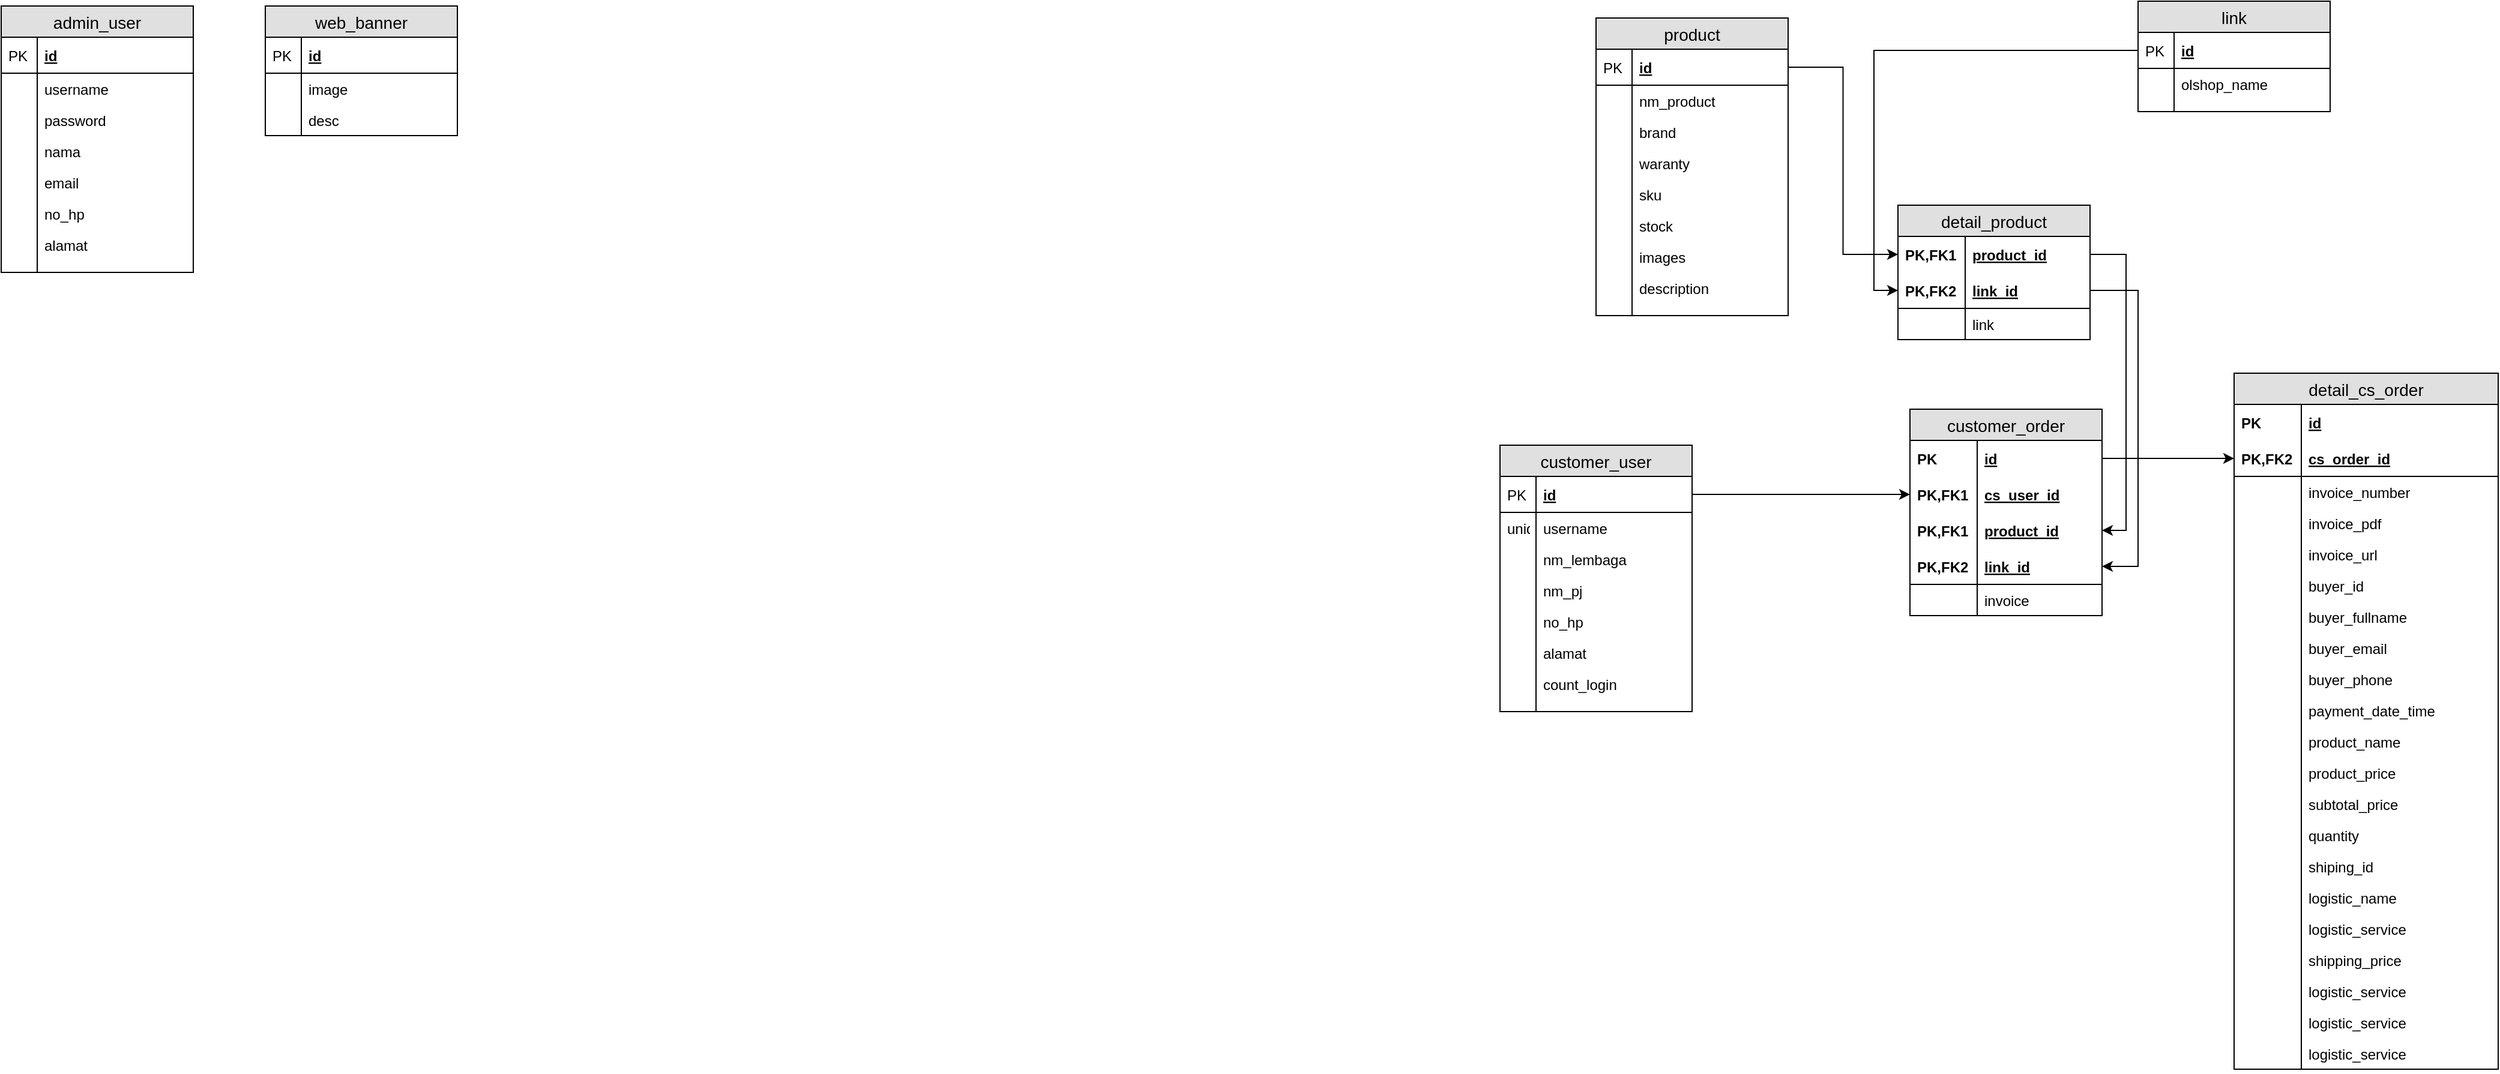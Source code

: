<mxfile version="12.3.6" type="device" pages="1"><diagram id="BnBu3nzTmtbillHSKIIM" name="Page-1"><mxGraphModel dx="2371" dy="612" grid="1" gridSize="10" guides="1" tooltips="1" connect="1" arrows="1" fold="1" page="1" pageScale="1" pageWidth="1169" pageHeight="827" math="0" shadow="0"><root><mxCell id="0"/><mxCell id="1" parent="0"/><mxCell id="rHw0YXMAjfLEx67DA8d0-1" value="customer_user" style="swimlane;fontStyle=0;childLayout=stackLayout;horizontal=1;startSize=26;fillColor=#e0e0e0;horizontalStack=0;resizeParent=1;resizeParentMax=0;resizeLast=0;collapsible=1;marginBottom=0;swimlaneFillColor=#ffffff;align=center;fontSize=14;" parent="1" vertex="1"><mxGeometry x="128.5" y="400" width="160" height="222" as="geometry"/></mxCell><mxCell id="rHw0YXMAjfLEx67DA8d0-2" value="id" style="shape=partialRectangle;top=0;left=0;right=0;bottom=1;align=left;verticalAlign=middle;fillColor=none;spacingLeft=34;spacingRight=4;overflow=hidden;rotatable=0;points=[[0,0.5],[1,0.5]];portConstraint=eastwest;dropTarget=0;fontStyle=5;fontSize=12;" parent="rHw0YXMAjfLEx67DA8d0-1" vertex="1"><mxGeometry y="26" width="160" height="30" as="geometry"/></mxCell><mxCell id="rHw0YXMAjfLEx67DA8d0-3" value="PK" style="shape=partialRectangle;top=0;left=0;bottom=0;fillColor=none;align=left;verticalAlign=middle;spacingLeft=4;spacingRight=4;overflow=hidden;rotatable=0;points=[];portConstraint=eastwest;part=1;fontSize=12;" parent="rHw0YXMAjfLEx67DA8d0-2" vertex="1" connectable="0"><mxGeometry width="30" height="30" as="geometry"/></mxCell><mxCell id="yBIRojquBB3btznewBYH-18" value="username" style="shape=partialRectangle;top=0;left=0;right=0;bottom=0;align=left;verticalAlign=top;fillColor=none;spacingLeft=34;spacingRight=4;overflow=hidden;rotatable=0;points=[[0,0.5],[1,0.5]];portConstraint=eastwest;dropTarget=0;fontSize=12;" parent="rHw0YXMAjfLEx67DA8d0-1" vertex="1"><mxGeometry y="56" width="160" height="26" as="geometry"/></mxCell><mxCell id="yBIRojquBB3btznewBYH-19" value="uniqe" style="shape=partialRectangle;top=0;left=0;bottom=0;fillColor=none;align=left;verticalAlign=top;spacingLeft=4;spacingRight=4;overflow=hidden;rotatable=0;points=[];portConstraint=eastwest;part=1;fontSize=12;" parent="yBIRojquBB3btznewBYH-18" vertex="1" connectable="0"><mxGeometry width="30" height="26" as="geometry"/></mxCell><mxCell id="rHw0YXMAjfLEx67DA8d0-6" value="nm_lembaga" style="shape=partialRectangle;top=0;left=0;right=0;bottom=0;align=left;verticalAlign=top;fillColor=none;spacingLeft=34;spacingRight=4;overflow=hidden;rotatable=0;points=[[0,0.5],[1,0.5]];portConstraint=eastwest;dropTarget=0;fontSize=12;" parent="rHw0YXMAjfLEx67DA8d0-1" vertex="1"><mxGeometry y="82" width="160" height="26" as="geometry"/></mxCell><mxCell id="rHw0YXMAjfLEx67DA8d0-7" value="" style="shape=partialRectangle;top=0;left=0;bottom=0;fillColor=none;align=left;verticalAlign=top;spacingLeft=4;spacingRight=4;overflow=hidden;rotatable=0;points=[];portConstraint=eastwest;part=1;fontSize=12;" parent="rHw0YXMAjfLEx67DA8d0-6" vertex="1" connectable="0"><mxGeometry width="30" height="26" as="geometry"/></mxCell><mxCell id="s02Tgz-CtD8qwX0uqlN6-1" value="nm_pj" style="shape=partialRectangle;top=0;left=0;right=0;bottom=0;align=left;verticalAlign=top;fillColor=none;spacingLeft=34;spacingRight=4;overflow=hidden;rotatable=0;points=[[0,0.5],[1,0.5]];portConstraint=eastwest;dropTarget=0;fontSize=12;" parent="rHw0YXMAjfLEx67DA8d0-1" vertex="1"><mxGeometry y="108" width="160" height="26" as="geometry"/></mxCell><mxCell id="s02Tgz-CtD8qwX0uqlN6-2" value="" style="shape=partialRectangle;top=0;left=0;bottom=0;fillColor=none;align=left;verticalAlign=top;spacingLeft=4;spacingRight=4;overflow=hidden;rotatable=0;points=[];portConstraint=eastwest;part=1;fontSize=12;" parent="s02Tgz-CtD8qwX0uqlN6-1" vertex="1" connectable="0"><mxGeometry width="30" height="26" as="geometry"/></mxCell><mxCell id="rHw0YXMAjfLEx67DA8d0-14" value="no_hp" style="shape=partialRectangle;top=0;left=0;right=0;bottom=0;align=left;verticalAlign=top;fillColor=none;spacingLeft=34;spacingRight=4;overflow=hidden;rotatable=0;points=[[0,0.5],[1,0.5]];portConstraint=eastwest;dropTarget=0;fontSize=12;" parent="rHw0YXMAjfLEx67DA8d0-1" vertex="1"><mxGeometry y="134" width="160" height="26" as="geometry"/></mxCell><mxCell id="rHw0YXMAjfLEx67DA8d0-15" value="" style="shape=partialRectangle;top=0;left=0;bottom=0;fillColor=none;align=left;verticalAlign=top;spacingLeft=4;spacingRight=4;overflow=hidden;rotatable=0;points=[];portConstraint=eastwest;part=1;fontSize=12;" parent="rHw0YXMAjfLEx67DA8d0-14" vertex="1" connectable="0"><mxGeometry width="30" height="26" as="geometry"/></mxCell><mxCell id="rHw0YXMAjfLEx67DA8d0-8" value="alamat" style="shape=partialRectangle;top=0;left=0;right=0;bottom=0;align=left;verticalAlign=top;fillColor=none;spacingLeft=34;spacingRight=4;overflow=hidden;rotatable=0;points=[[0,0.5],[1,0.5]];portConstraint=eastwest;dropTarget=0;fontSize=12;" parent="rHw0YXMAjfLEx67DA8d0-1" vertex="1"><mxGeometry y="160" width="160" height="26" as="geometry"/></mxCell><mxCell id="rHw0YXMAjfLEx67DA8d0-9" value="" style="shape=partialRectangle;top=0;left=0;bottom=0;fillColor=none;align=left;verticalAlign=top;spacingLeft=4;spacingRight=4;overflow=hidden;rotatable=0;points=[];portConstraint=eastwest;part=1;fontSize=12;" parent="rHw0YXMAjfLEx67DA8d0-8" vertex="1" connectable="0"><mxGeometry width="30" height="26" as="geometry"/></mxCell><mxCell id="rHw0YXMAjfLEx67DA8d0-4" value="count_login" style="shape=partialRectangle;top=0;left=0;right=0;bottom=0;align=left;verticalAlign=top;fillColor=none;spacingLeft=34;spacingRight=4;overflow=hidden;rotatable=0;points=[[0,0.5],[1,0.5]];portConstraint=eastwest;dropTarget=0;fontSize=12;" parent="rHw0YXMAjfLEx67DA8d0-1" vertex="1"><mxGeometry y="186" width="160" height="26" as="geometry"/></mxCell><mxCell id="rHw0YXMAjfLEx67DA8d0-5" value="" style="shape=partialRectangle;top=0;left=0;bottom=0;fillColor=none;align=left;verticalAlign=top;spacingLeft=4;spacingRight=4;overflow=hidden;rotatable=0;points=[];portConstraint=eastwest;part=1;fontSize=12;" parent="rHw0YXMAjfLEx67DA8d0-4" vertex="1" connectable="0"><mxGeometry width="30" height="26" as="geometry"/></mxCell><mxCell id="rHw0YXMAjfLEx67DA8d0-10" value="" style="shape=partialRectangle;top=0;left=0;right=0;bottom=0;align=left;verticalAlign=top;fillColor=none;spacingLeft=34;spacingRight=4;overflow=hidden;rotatable=0;points=[[0,0.5],[1,0.5]];portConstraint=eastwest;dropTarget=0;fontSize=12;" parent="rHw0YXMAjfLEx67DA8d0-1" vertex="1"><mxGeometry y="212" width="160" height="10" as="geometry"/></mxCell><mxCell id="rHw0YXMAjfLEx67DA8d0-11" value="" style="shape=partialRectangle;top=0;left=0;bottom=0;fillColor=none;align=left;verticalAlign=top;spacingLeft=4;spacingRight=4;overflow=hidden;rotatable=0;points=[];portConstraint=eastwest;part=1;fontSize=12;" parent="rHw0YXMAjfLEx67DA8d0-10" vertex="1" connectable="0"><mxGeometry width="30" height="10" as="geometry"/></mxCell><mxCell id="rHw0YXMAjfLEx67DA8d0-16" value="product" style="swimlane;fontStyle=0;childLayout=stackLayout;horizontal=1;startSize=26;fillColor=#e0e0e0;horizontalStack=0;resizeParent=1;resizeParentMax=0;resizeLast=0;collapsible=1;marginBottom=0;swimlaneFillColor=#ffffff;align=center;fontSize=14;" parent="1" vertex="1"><mxGeometry x="208.5" y="44" width="160" height="248" as="geometry"/></mxCell><mxCell id="rHw0YXMAjfLEx67DA8d0-17" value="id" style="shape=partialRectangle;top=0;left=0;right=0;bottom=1;align=left;verticalAlign=middle;fillColor=none;spacingLeft=34;spacingRight=4;overflow=hidden;rotatable=0;points=[[0,0.5],[1,0.5]];portConstraint=eastwest;dropTarget=0;fontStyle=5;fontSize=12;" parent="rHw0YXMAjfLEx67DA8d0-16" vertex="1"><mxGeometry y="26" width="160" height="30" as="geometry"/></mxCell><mxCell id="rHw0YXMAjfLEx67DA8d0-18" value="PK" style="shape=partialRectangle;top=0;left=0;bottom=0;fillColor=none;align=left;verticalAlign=middle;spacingLeft=4;spacingRight=4;overflow=hidden;rotatable=0;points=[];portConstraint=eastwest;part=1;fontSize=12;" parent="rHw0YXMAjfLEx67DA8d0-17" vertex="1" connectable="0"><mxGeometry width="30" height="30" as="geometry"/></mxCell><mxCell id="rHw0YXMAjfLEx67DA8d0-19" value="nm_product" style="shape=partialRectangle;top=0;left=0;right=0;bottom=0;align=left;verticalAlign=top;fillColor=none;spacingLeft=34;spacingRight=4;overflow=hidden;rotatable=0;points=[[0,0.5],[1,0.5]];portConstraint=eastwest;dropTarget=0;fontSize=12;" parent="rHw0YXMAjfLEx67DA8d0-16" vertex="1"><mxGeometry y="56" width="160" height="26" as="geometry"/></mxCell><mxCell id="rHw0YXMAjfLEx67DA8d0-20" value="" style="shape=partialRectangle;top=0;left=0;bottom=0;fillColor=none;align=left;verticalAlign=top;spacingLeft=4;spacingRight=4;overflow=hidden;rotatable=0;points=[];portConstraint=eastwest;part=1;fontSize=12;" parent="rHw0YXMAjfLEx67DA8d0-19" vertex="1" connectable="0"><mxGeometry width="30" height="26" as="geometry"/></mxCell><mxCell id="DEKQH_nKOVo19G4kh_We-1" value="brand" style="shape=partialRectangle;top=0;left=0;right=0;bottom=0;align=left;verticalAlign=top;fillColor=none;spacingLeft=34;spacingRight=4;overflow=hidden;rotatable=0;points=[[0,0.5],[1,0.5]];portConstraint=eastwest;dropTarget=0;fontSize=12;" vertex="1" parent="rHw0YXMAjfLEx67DA8d0-16"><mxGeometry y="82" width="160" height="26" as="geometry"/></mxCell><mxCell id="DEKQH_nKOVo19G4kh_We-2" value="" style="shape=partialRectangle;top=0;left=0;bottom=0;fillColor=none;align=left;verticalAlign=top;spacingLeft=4;spacingRight=4;overflow=hidden;rotatable=0;points=[];portConstraint=eastwest;part=1;fontSize=12;" vertex="1" connectable="0" parent="DEKQH_nKOVo19G4kh_We-1"><mxGeometry width="30" height="26" as="geometry"/></mxCell><mxCell id="DEKQH_nKOVo19G4kh_We-3" value="waranty" style="shape=partialRectangle;top=0;left=0;right=0;bottom=0;align=left;verticalAlign=top;fillColor=none;spacingLeft=34;spacingRight=4;overflow=hidden;rotatable=0;points=[[0,0.5],[1,0.5]];portConstraint=eastwest;dropTarget=0;fontSize=12;" vertex="1" parent="rHw0YXMAjfLEx67DA8d0-16"><mxGeometry y="108" width="160" height="26" as="geometry"/></mxCell><mxCell id="DEKQH_nKOVo19G4kh_We-4" value="" style="shape=partialRectangle;top=0;left=0;bottom=0;fillColor=none;align=left;verticalAlign=top;spacingLeft=4;spacingRight=4;overflow=hidden;rotatable=0;points=[];portConstraint=eastwest;part=1;fontSize=12;" vertex="1" connectable="0" parent="DEKQH_nKOVo19G4kh_We-3"><mxGeometry width="30" height="26" as="geometry"/></mxCell><mxCell id="rHw0YXMAjfLEx67DA8d0-21" value="sku" style="shape=partialRectangle;top=0;left=0;right=0;bottom=0;align=left;verticalAlign=top;fillColor=none;spacingLeft=34;spacingRight=4;overflow=hidden;rotatable=0;points=[[0,0.5],[1,0.5]];portConstraint=eastwest;dropTarget=0;fontSize=12;" parent="rHw0YXMAjfLEx67DA8d0-16" vertex="1"><mxGeometry y="134" width="160" height="26" as="geometry"/></mxCell><mxCell id="rHw0YXMAjfLEx67DA8d0-22" value="" style="shape=partialRectangle;top=0;left=0;bottom=0;fillColor=none;align=left;verticalAlign=top;spacingLeft=4;spacingRight=4;overflow=hidden;rotatable=0;points=[];portConstraint=eastwest;part=1;fontSize=12;" parent="rHw0YXMAjfLEx67DA8d0-21" vertex="1" connectable="0"><mxGeometry width="30" height="26" as="geometry"/></mxCell><mxCell id="rHw0YXMAjfLEx67DA8d0-23" value="stock" style="shape=partialRectangle;top=0;left=0;right=0;bottom=0;align=left;verticalAlign=top;fillColor=none;spacingLeft=34;spacingRight=4;overflow=hidden;rotatable=0;points=[[0,0.5],[1,0.5]];portConstraint=eastwest;dropTarget=0;fontSize=12;" parent="rHw0YXMAjfLEx67DA8d0-16" vertex="1"><mxGeometry y="160" width="160" height="26" as="geometry"/></mxCell><mxCell id="rHw0YXMAjfLEx67DA8d0-24" value="" style="shape=partialRectangle;top=0;left=0;bottom=0;fillColor=none;align=left;verticalAlign=top;spacingLeft=4;spacingRight=4;overflow=hidden;rotatable=0;points=[];portConstraint=eastwest;part=1;fontSize=12;" parent="rHw0YXMAjfLEx67DA8d0-23" vertex="1" connectable="0"><mxGeometry width="30" height="26" as="geometry"/></mxCell><mxCell id="rHw0YXMAjfLEx67DA8d0-50" value="images" style="shape=partialRectangle;top=0;left=0;right=0;bottom=0;align=left;verticalAlign=top;fillColor=none;spacingLeft=34;spacingRight=4;overflow=hidden;rotatable=0;points=[[0,0.5],[1,0.5]];portConstraint=eastwest;dropTarget=0;fontSize=12;" parent="rHw0YXMAjfLEx67DA8d0-16" vertex="1"><mxGeometry y="186" width="160" height="26" as="geometry"/></mxCell><mxCell id="rHw0YXMAjfLEx67DA8d0-51" value="" style="shape=partialRectangle;top=0;left=0;bottom=0;fillColor=none;align=left;verticalAlign=top;spacingLeft=4;spacingRight=4;overflow=hidden;rotatable=0;points=[];portConstraint=eastwest;part=1;fontSize=12;" parent="rHw0YXMAjfLEx67DA8d0-50" vertex="1" connectable="0"><mxGeometry width="30" height="26" as="geometry"/></mxCell><mxCell id="yBIRojquBB3btznewBYH-20" value="description" style="shape=partialRectangle;top=0;left=0;right=0;bottom=0;align=left;verticalAlign=top;fillColor=none;spacingLeft=34;spacingRight=4;overflow=hidden;rotatable=0;points=[[0,0.5],[1,0.5]];portConstraint=eastwest;dropTarget=0;fontSize=12;" parent="rHw0YXMAjfLEx67DA8d0-16" vertex="1"><mxGeometry y="212" width="160" height="26" as="geometry"/></mxCell><mxCell id="yBIRojquBB3btznewBYH-21" value="" style="shape=partialRectangle;top=0;left=0;bottom=0;fillColor=none;align=left;verticalAlign=top;spacingLeft=4;spacingRight=4;overflow=hidden;rotatable=0;points=[];portConstraint=eastwest;part=1;fontSize=12;" parent="yBIRojquBB3btznewBYH-20" vertex="1" connectable="0"><mxGeometry width="30" height="26" as="geometry"/></mxCell><mxCell id="rHw0YXMAjfLEx67DA8d0-29" value="" style="shape=partialRectangle;top=0;left=0;right=0;bottom=0;align=left;verticalAlign=top;fillColor=none;spacingLeft=34;spacingRight=4;overflow=hidden;rotatable=0;points=[[0,0.5],[1,0.5]];portConstraint=eastwest;dropTarget=0;fontSize=12;" parent="rHw0YXMAjfLEx67DA8d0-16" vertex="1"><mxGeometry y="238" width="160" height="10" as="geometry"/></mxCell><mxCell id="rHw0YXMAjfLEx67DA8d0-30" value="" style="shape=partialRectangle;top=0;left=0;bottom=0;fillColor=none;align=left;verticalAlign=top;spacingLeft=4;spacingRight=4;overflow=hidden;rotatable=0;points=[];portConstraint=eastwest;part=1;fontSize=12;" parent="rHw0YXMAjfLEx67DA8d0-29" vertex="1" connectable="0"><mxGeometry width="30" height="10" as="geometry"/></mxCell><mxCell id="rHw0YXMAjfLEx67DA8d0-31" value="link" style="swimlane;fontStyle=0;childLayout=stackLayout;horizontal=1;startSize=26;fillColor=#e0e0e0;horizontalStack=0;resizeParent=1;resizeParentMax=0;resizeLast=0;collapsible=1;marginBottom=0;swimlaneFillColor=#ffffff;align=center;fontSize=14;" parent="1" vertex="1"><mxGeometry x="660" y="30" width="160" height="92" as="geometry"/></mxCell><mxCell id="rHw0YXMAjfLEx67DA8d0-32" value="id" style="shape=partialRectangle;top=0;left=0;right=0;bottom=1;align=left;verticalAlign=middle;fillColor=none;spacingLeft=34;spacingRight=4;overflow=hidden;rotatable=0;points=[[0,0.5],[1,0.5]];portConstraint=eastwest;dropTarget=0;fontStyle=5;fontSize=12;" parent="rHw0YXMAjfLEx67DA8d0-31" vertex="1"><mxGeometry y="26" width="160" height="30" as="geometry"/></mxCell><mxCell id="rHw0YXMAjfLEx67DA8d0-33" value="PK" style="shape=partialRectangle;top=0;left=0;bottom=0;fillColor=none;align=left;verticalAlign=middle;spacingLeft=4;spacingRight=4;overflow=hidden;rotatable=0;points=[];portConstraint=eastwest;part=1;fontSize=12;" parent="rHw0YXMAjfLEx67DA8d0-32" vertex="1" connectable="0"><mxGeometry width="30" height="30" as="geometry"/></mxCell><mxCell id="rHw0YXMAjfLEx67DA8d0-34" value="olshop_name" style="shape=partialRectangle;top=0;left=0;right=0;bottom=0;align=left;verticalAlign=top;fillColor=none;spacingLeft=34;spacingRight=4;overflow=hidden;rotatable=0;points=[[0,0.5],[1,0.5]];portConstraint=eastwest;dropTarget=0;fontSize=12;" parent="rHw0YXMAjfLEx67DA8d0-31" vertex="1"><mxGeometry y="56" width="160" height="26" as="geometry"/></mxCell><mxCell id="rHw0YXMAjfLEx67DA8d0-35" value="" style="shape=partialRectangle;top=0;left=0;bottom=0;fillColor=none;align=left;verticalAlign=top;spacingLeft=4;spacingRight=4;overflow=hidden;rotatable=0;points=[];portConstraint=eastwest;part=1;fontSize=12;" parent="rHw0YXMAjfLEx67DA8d0-34" vertex="1" connectable="0"><mxGeometry width="30" height="26" as="geometry"/></mxCell><mxCell id="rHw0YXMAjfLEx67DA8d0-40" value="" style="shape=partialRectangle;top=0;left=0;right=0;bottom=0;align=left;verticalAlign=top;fillColor=none;spacingLeft=34;spacingRight=4;overflow=hidden;rotatable=0;points=[[0,0.5],[1,0.5]];portConstraint=eastwest;dropTarget=0;fontSize=12;" parent="rHw0YXMAjfLEx67DA8d0-31" vertex="1"><mxGeometry y="82" width="160" height="10" as="geometry"/></mxCell><mxCell id="rHw0YXMAjfLEx67DA8d0-41" value="" style="shape=partialRectangle;top=0;left=0;bottom=0;fillColor=none;align=left;verticalAlign=top;spacingLeft=4;spacingRight=4;overflow=hidden;rotatable=0;points=[];portConstraint=eastwest;part=1;fontSize=12;" parent="rHw0YXMAjfLEx67DA8d0-40" vertex="1" connectable="0"><mxGeometry width="30" height="10" as="geometry"/></mxCell><mxCell id="rHw0YXMAjfLEx67DA8d0-42" value="detail_product" style="swimlane;fontStyle=0;childLayout=stackLayout;horizontal=1;startSize=26;fillColor=#e0e0e0;horizontalStack=0;resizeParent=1;resizeParentMax=0;resizeLast=0;collapsible=1;marginBottom=0;swimlaneFillColor=#ffffff;align=center;fontSize=14;" parent="1" vertex="1"><mxGeometry x="460" y="200" width="160" height="112" as="geometry"/></mxCell><mxCell id="rHw0YXMAjfLEx67DA8d0-43" value="product_id" style="shape=partialRectangle;top=0;left=0;right=0;bottom=0;align=left;verticalAlign=middle;fillColor=none;spacingLeft=60;spacingRight=4;overflow=hidden;rotatable=0;points=[[0,0.5],[1,0.5]];portConstraint=eastwest;dropTarget=0;fontStyle=5;fontSize=12;" parent="rHw0YXMAjfLEx67DA8d0-42" vertex="1"><mxGeometry y="26" width="160" height="30" as="geometry"/></mxCell><mxCell id="rHw0YXMAjfLEx67DA8d0-44" value="PK,FK1" style="shape=partialRectangle;fontStyle=1;top=0;left=0;bottom=0;fillColor=none;align=left;verticalAlign=middle;spacingLeft=4;spacingRight=4;overflow=hidden;rotatable=0;points=[];portConstraint=eastwest;part=1;fontSize=12;" parent="rHw0YXMAjfLEx67DA8d0-43" vertex="1" connectable="0"><mxGeometry width="56" height="30" as="geometry"/></mxCell><mxCell id="rHw0YXMAjfLEx67DA8d0-45" value="link_id" style="shape=partialRectangle;top=0;left=0;right=0;bottom=1;align=left;verticalAlign=middle;fillColor=none;spacingLeft=60;spacingRight=4;overflow=hidden;rotatable=0;points=[[0,0.5],[1,0.5]];portConstraint=eastwest;dropTarget=0;fontStyle=5;fontSize=12;" parent="rHw0YXMAjfLEx67DA8d0-42" vertex="1"><mxGeometry y="56" width="160" height="30" as="geometry"/></mxCell><mxCell id="rHw0YXMAjfLEx67DA8d0-46" value="PK,FK2" style="shape=partialRectangle;fontStyle=1;top=0;left=0;bottom=0;fillColor=none;align=left;verticalAlign=middle;spacingLeft=4;spacingRight=4;overflow=hidden;rotatable=0;points=[];portConstraint=eastwest;part=1;fontSize=12;" parent="rHw0YXMAjfLEx67DA8d0-45" vertex="1" connectable="0"><mxGeometry width="56" height="30" as="geometry"/></mxCell><mxCell id="rHw0YXMAjfLEx67DA8d0-47" value="link" style="shape=partialRectangle;top=0;left=0;right=0;bottom=0;align=left;verticalAlign=top;fillColor=none;spacingLeft=60;spacingRight=4;overflow=hidden;rotatable=0;points=[[0,0.5],[1,0.5]];portConstraint=eastwest;dropTarget=0;fontSize=12;" parent="rHw0YXMAjfLEx67DA8d0-42" vertex="1"><mxGeometry y="86" width="160" height="26" as="geometry"/></mxCell><mxCell id="rHw0YXMAjfLEx67DA8d0-48" value="" style="shape=partialRectangle;top=0;left=0;bottom=0;fillColor=none;align=left;verticalAlign=top;spacingLeft=4;spacingRight=4;overflow=hidden;rotatable=0;points=[];portConstraint=eastwest;part=1;fontSize=12;" parent="rHw0YXMAjfLEx67DA8d0-47" vertex="1" connectable="0"><mxGeometry width="56" height="26" as="geometry"/></mxCell><mxCell id="yBIRojquBB3btznewBYH-1" value="admin_user" style="swimlane;fontStyle=0;childLayout=stackLayout;horizontal=1;startSize=26;fillColor=#e0e0e0;horizontalStack=0;resizeParent=1;resizeParentMax=0;resizeLast=0;collapsible=1;marginBottom=0;swimlaneFillColor=#ffffff;align=center;fontSize=14;" parent="1" vertex="1"><mxGeometry x="-1120" y="34" width="160" height="222" as="geometry"/></mxCell><mxCell id="yBIRojquBB3btznewBYH-2" value="id" style="shape=partialRectangle;top=0;left=0;right=0;bottom=1;align=left;verticalAlign=middle;fillColor=none;spacingLeft=34;spacingRight=4;overflow=hidden;rotatable=0;points=[[0,0.5],[1,0.5]];portConstraint=eastwest;dropTarget=0;fontStyle=5;fontSize=12;" parent="yBIRojquBB3btznewBYH-1" vertex="1"><mxGeometry y="26" width="160" height="30" as="geometry"/></mxCell><mxCell id="yBIRojquBB3btznewBYH-3" value="PK" style="shape=partialRectangle;top=0;left=0;bottom=0;fillColor=none;align=left;verticalAlign=middle;spacingLeft=4;spacingRight=4;overflow=hidden;rotatable=0;points=[];portConstraint=eastwest;part=1;fontSize=12;" parent="yBIRojquBB3btznewBYH-2" vertex="1" connectable="0"><mxGeometry width="30" height="30" as="geometry"/></mxCell><mxCell id="yBIRojquBB3btznewBYH-16" value="username" style="shape=partialRectangle;top=0;left=0;right=0;bottom=0;align=left;verticalAlign=top;fillColor=none;spacingLeft=34;spacingRight=4;overflow=hidden;rotatable=0;points=[[0,0.5],[1,0.5]];portConstraint=eastwest;dropTarget=0;fontSize=12;" parent="yBIRojquBB3btznewBYH-1" vertex="1"><mxGeometry y="56" width="160" height="26" as="geometry"/></mxCell><mxCell id="yBIRojquBB3btznewBYH-17" value="" style="shape=partialRectangle;top=0;left=0;bottom=0;fillColor=none;align=left;verticalAlign=top;spacingLeft=4;spacingRight=4;overflow=hidden;rotatable=0;points=[];portConstraint=eastwest;part=1;fontSize=12;" parent="yBIRojquBB3btznewBYH-16" vertex="1" connectable="0"><mxGeometry width="30" height="26" as="geometry"/></mxCell><mxCell id="yBIRojquBB3btznewBYH-4" value="password" style="shape=partialRectangle;top=0;left=0;right=0;bottom=0;align=left;verticalAlign=top;fillColor=none;spacingLeft=34;spacingRight=4;overflow=hidden;rotatable=0;points=[[0,0.5],[1,0.5]];portConstraint=eastwest;dropTarget=0;fontSize=12;" parent="yBIRojquBB3btznewBYH-1" vertex="1"><mxGeometry y="82" width="160" height="26" as="geometry"/></mxCell><mxCell id="yBIRojquBB3btznewBYH-5" value="" style="shape=partialRectangle;top=0;left=0;bottom=0;fillColor=none;align=left;verticalAlign=top;spacingLeft=4;spacingRight=4;overflow=hidden;rotatable=0;points=[];portConstraint=eastwest;part=1;fontSize=12;" parent="yBIRojquBB3btznewBYH-4" vertex="1" connectable="0"><mxGeometry width="30" height="26" as="geometry"/></mxCell><mxCell id="yBIRojquBB3btznewBYH-6" value="nama" style="shape=partialRectangle;top=0;left=0;right=0;bottom=0;align=left;verticalAlign=top;fillColor=none;spacingLeft=34;spacingRight=4;overflow=hidden;rotatable=0;points=[[0,0.5],[1,0.5]];portConstraint=eastwest;dropTarget=0;fontSize=12;" parent="yBIRojquBB3btznewBYH-1" vertex="1"><mxGeometry y="108" width="160" height="26" as="geometry"/></mxCell><mxCell id="yBIRojquBB3btznewBYH-7" value="" style="shape=partialRectangle;top=0;left=0;bottom=0;fillColor=none;align=left;verticalAlign=top;spacingLeft=4;spacingRight=4;overflow=hidden;rotatable=0;points=[];portConstraint=eastwest;part=1;fontSize=12;" parent="yBIRojquBB3btznewBYH-6" vertex="1" connectable="0"><mxGeometry width="30" height="26" as="geometry"/></mxCell><mxCell id="yBIRojquBB3btznewBYH-8" value="email" style="shape=partialRectangle;top=0;left=0;right=0;bottom=0;align=left;verticalAlign=top;fillColor=none;spacingLeft=34;spacingRight=4;overflow=hidden;rotatable=0;points=[[0,0.5],[1,0.5]];portConstraint=eastwest;dropTarget=0;fontSize=12;" parent="yBIRojquBB3btznewBYH-1" vertex="1"><mxGeometry y="134" width="160" height="26" as="geometry"/></mxCell><mxCell id="yBIRojquBB3btznewBYH-9" value="" style="shape=partialRectangle;top=0;left=0;bottom=0;fillColor=none;align=left;verticalAlign=top;spacingLeft=4;spacingRight=4;overflow=hidden;rotatable=0;points=[];portConstraint=eastwest;part=1;fontSize=12;" parent="yBIRojquBB3btznewBYH-8" vertex="1" connectable="0"><mxGeometry width="30" height="26" as="geometry"/></mxCell><mxCell id="yBIRojquBB3btznewBYH-10" value="no_hp" style="shape=partialRectangle;top=0;left=0;right=0;bottom=0;align=left;verticalAlign=top;fillColor=none;spacingLeft=34;spacingRight=4;overflow=hidden;rotatable=0;points=[[0,0.5],[1,0.5]];portConstraint=eastwest;dropTarget=0;fontSize=12;" parent="yBIRojquBB3btznewBYH-1" vertex="1"><mxGeometry y="160" width="160" height="26" as="geometry"/></mxCell><mxCell id="yBIRojquBB3btznewBYH-11" value="" style="shape=partialRectangle;top=0;left=0;bottom=0;fillColor=none;align=left;verticalAlign=top;spacingLeft=4;spacingRight=4;overflow=hidden;rotatable=0;points=[];portConstraint=eastwest;part=1;fontSize=12;" parent="yBIRojquBB3btznewBYH-10" vertex="1" connectable="0"><mxGeometry width="30" height="26" as="geometry"/></mxCell><mxCell id="yBIRojquBB3btznewBYH-12" value="alamat" style="shape=partialRectangle;top=0;left=0;right=0;bottom=0;align=left;verticalAlign=top;fillColor=none;spacingLeft=34;spacingRight=4;overflow=hidden;rotatable=0;points=[[0,0.5],[1,0.5]];portConstraint=eastwest;dropTarget=0;fontSize=12;" parent="yBIRojquBB3btznewBYH-1" vertex="1"><mxGeometry y="186" width="160" height="26" as="geometry"/></mxCell><mxCell id="yBIRojquBB3btznewBYH-13" value="" style="shape=partialRectangle;top=0;left=0;bottom=0;fillColor=none;align=left;verticalAlign=top;spacingLeft=4;spacingRight=4;overflow=hidden;rotatable=0;points=[];portConstraint=eastwest;part=1;fontSize=12;" parent="yBIRojquBB3btznewBYH-12" vertex="1" connectable="0"><mxGeometry width="30" height="26" as="geometry"/></mxCell><mxCell id="yBIRojquBB3btznewBYH-14" value="" style="shape=partialRectangle;top=0;left=0;right=0;bottom=0;align=left;verticalAlign=top;fillColor=none;spacingLeft=34;spacingRight=4;overflow=hidden;rotatable=0;points=[[0,0.5],[1,0.5]];portConstraint=eastwest;dropTarget=0;fontSize=12;" parent="yBIRojquBB3btznewBYH-1" vertex="1"><mxGeometry y="212" width="160" height="10" as="geometry"/></mxCell><mxCell id="yBIRojquBB3btznewBYH-15" value="" style="shape=partialRectangle;top=0;left=0;bottom=0;fillColor=none;align=left;verticalAlign=top;spacingLeft=4;spacingRight=4;overflow=hidden;rotatable=0;points=[];portConstraint=eastwest;part=1;fontSize=12;" parent="yBIRojquBB3btznewBYH-14" vertex="1" connectable="0"><mxGeometry width="30" height="10" as="geometry"/></mxCell><mxCell id="yBIRojquBB3btznewBYH-22" value="customer_order" style="swimlane;fontStyle=0;childLayout=stackLayout;horizontal=1;startSize=26;fillColor=#e0e0e0;horizontalStack=0;resizeParent=1;resizeParentMax=0;resizeLast=0;collapsible=1;marginBottom=0;swimlaneFillColor=#ffffff;align=center;fontSize=14;" parent="1" vertex="1"><mxGeometry x="470" y="370" width="160" height="172" as="geometry"/></mxCell><mxCell id="yBIRojquBB3btznewBYH-29" value="id" style="shape=partialRectangle;top=0;left=0;right=0;bottom=0;align=left;verticalAlign=middle;fillColor=none;spacingLeft=60;spacingRight=4;overflow=hidden;rotatable=0;points=[[0,0.5],[1,0.5]];portConstraint=eastwest;dropTarget=0;fontStyle=5;fontSize=12;" parent="yBIRojquBB3btznewBYH-22" vertex="1"><mxGeometry y="26" width="160" height="30" as="geometry"/></mxCell><mxCell id="yBIRojquBB3btznewBYH-30" value="PK" style="shape=partialRectangle;fontStyle=1;top=0;left=0;bottom=0;fillColor=none;align=left;verticalAlign=middle;spacingLeft=4;spacingRight=4;overflow=hidden;rotatable=0;points=[];portConstraint=eastwest;part=1;fontSize=12;" parent="yBIRojquBB3btznewBYH-29" vertex="1" connectable="0"><mxGeometry width="56" height="30" as="geometry"/></mxCell><mxCell id="s02Tgz-CtD8qwX0uqlN6-23" value="cs_user_id" style="shape=partialRectangle;top=0;left=0;right=0;bottom=0;align=left;verticalAlign=middle;fillColor=none;spacingLeft=60;spacingRight=4;overflow=hidden;rotatable=0;points=[[0,0.5],[1,0.5]];portConstraint=eastwest;dropTarget=0;fontStyle=5;fontSize=12;" parent="yBIRojquBB3btznewBYH-22" vertex="1"><mxGeometry y="56" width="160" height="30" as="geometry"/></mxCell><mxCell id="s02Tgz-CtD8qwX0uqlN6-24" value="PK,FK1" style="shape=partialRectangle;fontStyle=1;top=0;left=0;bottom=0;fillColor=none;align=left;verticalAlign=middle;spacingLeft=4;spacingRight=4;overflow=hidden;rotatable=0;points=[];portConstraint=eastwest;part=1;fontSize=12;" parent="s02Tgz-CtD8qwX0uqlN6-23" vertex="1" connectable="0"><mxGeometry width="56" height="30" as="geometry"/></mxCell><mxCell id="yBIRojquBB3btznewBYH-23" value="product_id" style="shape=partialRectangle;top=0;left=0;right=0;bottom=0;align=left;verticalAlign=middle;fillColor=none;spacingLeft=60;spacingRight=4;overflow=hidden;rotatable=0;points=[[0,0.5],[1,0.5]];portConstraint=eastwest;dropTarget=0;fontStyle=5;fontSize=12;" parent="yBIRojquBB3btznewBYH-22" vertex="1"><mxGeometry y="86" width="160" height="30" as="geometry"/></mxCell><mxCell id="yBIRojquBB3btznewBYH-24" value="PK,FK1" style="shape=partialRectangle;fontStyle=1;top=0;left=0;bottom=0;fillColor=none;align=left;verticalAlign=middle;spacingLeft=4;spacingRight=4;overflow=hidden;rotatable=0;points=[];portConstraint=eastwest;part=1;fontSize=12;" parent="yBIRojquBB3btznewBYH-23" vertex="1" connectable="0"><mxGeometry width="56" height="30" as="geometry"/></mxCell><mxCell id="yBIRojquBB3btznewBYH-25" value="link_id" style="shape=partialRectangle;top=0;left=0;right=0;bottom=1;align=left;verticalAlign=middle;fillColor=none;spacingLeft=60;spacingRight=4;overflow=hidden;rotatable=0;points=[[0,0.5],[1,0.5]];portConstraint=eastwest;dropTarget=0;fontStyle=5;fontSize=12;" parent="yBIRojquBB3btznewBYH-22" vertex="1"><mxGeometry y="116" width="160" height="30" as="geometry"/></mxCell><mxCell id="yBIRojquBB3btznewBYH-26" value="PK,FK2" style="shape=partialRectangle;fontStyle=1;top=0;left=0;bottom=0;fillColor=none;align=left;verticalAlign=middle;spacingLeft=4;spacingRight=4;overflow=hidden;rotatable=0;points=[];portConstraint=eastwest;part=1;fontSize=12;" parent="yBIRojquBB3btznewBYH-25" vertex="1" connectable="0"><mxGeometry width="56" height="30" as="geometry"/></mxCell><mxCell id="yBIRojquBB3btznewBYH-31" value="invoice" style="shape=partialRectangle;top=0;left=0;right=0;bottom=0;align=left;verticalAlign=top;fillColor=none;spacingLeft=60;spacingRight=4;overflow=hidden;rotatable=0;points=[[0,0.5],[1,0.5]];portConstraint=eastwest;dropTarget=0;fontSize=12;" parent="yBIRojquBB3btznewBYH-22" vertex="1"><mxGeometry y="146" width="160" height="26" as="geometry"/></mxCell><mxCell id="yBIRojquBB3btznewBYH-32" value="" style="shape=partialRectangle;top=0;left=0;bottom=0;fillColor=none;align=left;verticalAlign=top;spacingLeft=4;spacingRight=4;overflow=hidden;rotatable=0;points=[];portConstraint=eastwest;part=1;fontSize=12;" parent="yBIRojquBB3btznewBYH-31" vertex="1" connectable="0"><mxGeometry width="56" height="26" as="geometry"/></mxCell><mxCell id="yBIRojquBB3btznewBYH-34" style="edgeStyle=orthogonalEdgeStyle;rounded=0;orthogonalLoop=1;jettySize=auto;html=1;entryX=0;entryY=0.5;entryDx=0;entryDy=0;" parent="1" source="rHw0YXMAjfLEx67DA8d0-17" target="rHw0YXMAjfLEx67DA8d0-43" edge="1"><mxGeometry relative="1" as="geometry"/></mxCell><mxCell id="yBIRojquBB3btznewBYH-36" style="edgeStyle=orthogonalEdgeStyle;rounded=0;orthogonalLoop=1;jettySize=auto;html=1;entryX=0;entryY=0.5;entryDx=0;entryDy=0;" parent="1" source="rHw0YXMAjfLEx67DA8d0-32" target="rHw0YXMAjfLEx67DA8d0-45" edge="1"><mxGeometry relative="1" as="geometry"/></mxCell><mxCell id="yBIRojquBB3btznewBYH-37" style="edgeStyle=orthogonalEdgeStyle;rounded=0;orthogonalLoop=1;jettySize=auto;html=1;entryX=1;entryY=0.5;entryDx=0;entryDy=0;" parent="1" source="rHw0YXMAjfLEx67DA8d0-43" target="yBIRojquBB3btznewBYH-23" edge="1"><mxGeometry relative="1" as="geometry"/></mxCell><mxCell id="yBIRojquBB3btznewBYH-38" style="edgeStyle=orthogonalEdgeStyle;rounded=0;orthogonalLoop=1;jettySize=auto;html=1;entryX=1;entryY=0.5;entryDx=0;entryDy=0;" parent="1" source="rHw0YXMAjfLEx67DA8d0-45" target="yBIRojquBB3btznewBYH-25" edge="1"><mxGeometry relative="1" as="geometry"><mxPoint x="720" y="350" as="targetPoint"/><Array as="points"><mxPoint x="660" y="271"/><mxPoint x="660" y="501"/></Array></mxGeometry></mxCell><mxCell id="s02Tgz-CtD8qwX0uqlN6-25" style="edgeStyle=orthogonalEdgeStyle;rounded=0;orthogonalLoop=1;jettySize=auto;html=1;entryX=0;entryY=0.5;entryDx=0;entryDy=0;" parent="1" source="rHw0YXMAjfLEx67DA8d0-2" target="s02Tgz-CtD8qwX0uqlN6-23" edge="1"><mxGeometry relative="1" as="geometry"/></mxCell><mxCell id="s02Tgz-CtD8qwX0uqlN6-26" value="detail_cs_order" style="swimlane;fontStyle=0;childLayout=stackLayout;horizontal=1;startSize=26;fillColor=#e0e0e0;horizontalStack=0;resizeParent=1;resizeParentMax=0;resizeLast=0;collapsible=1;marginBottom=0;swimlaneFillColor=#ffffff;align=center;fontSize=14;" parent="1" vertex="1"><mxGeometry x="740" y="340" width="220" height="580" as="geometry"/></mxCell><mxCell id="s02Tgz-CtD8qwX0uqlN6-27" value="id" style="shape=partialRectangle;top=0;left=0;right=0;bottom=0;align=left;verticalAlign=middle;fillColor=none;spacingLeft=60;spacingRight=4;overflow=hidden;rotatable=0;points=[[0,0.5],[1,0.5]];portConstraint=eastwest;dropTarget=0;fontStyle=5;fontSize=12;" parent="s02Tgz-CtD8qwX0uqlN6-26" vertex="1"><mxGeometry y="26" width="220" height="30" as="geometry"/></mxCell><mxCell id="s02Tgz-CtD8qwX0uqlN6-28" value="PK" style="shape=partialRectangle;fontStyle=1;top=0;left=0;bottom=0;fillColor=none;align=left;verticalAlign=middle;spacingLeft=4;spacingRight=4;overflow=hidden;rotatable=0;points=[];portConstraint=eastwest;part=1;fontSize=12;" parent="s02Tgz-CtD8qwX0uqlN6-27" vertex="1" connectable="0"><mxGeometry width="56" height="30" as="geometry"/></mxCell><mxCell id="s02Tgz-CtD8qwX0uqlN6-33" value="cs_order_id" style="shape=partialRectangle;top=0;left=0;right=0;bottom=1;align=left;verticalAlign=middle;fillColor=none;spacingLeft=60;spacingRight=4;overflow=hidden;rotatable=0;points=[[0,0.5],[1,0.5]];portConstraint=eastwest;dropTarget=0;fontStyle=5;fontSize=12;" parent="s02Tgz-CtD8qwX0uqlN6-26" vertex="1"><mxGeometry y="56" width="220" height="30" as="geometry"/></mxCell><mxCell id="s02Tgz-CtD8qwX0uqlN6-34" value="PK,FK2" style="shape=partialRectangle;fontStyle=1;top=0;left=0;bottom=0;fillColor=none;align=left;verticalAlign=middle;spacingLeft=4;spacingRight=4;overflow=hidden;rotatable=0;points=[];portConstraint=eastwest;part=1;fontSize=12;" parent="s02Tgz-CtD8qwX0uqlN6-33" vertex="1" connectable="0"><mxGeometry width="56" height="30" as="geometry"/></mxCell><mxCell id="s02Tgz-CtD8qwX0uqlN6-35" value="invoice_number" style="shape=partialRectangle;top=0;left=0;right=0;bottom=0;align=left;verticalAlign=top;fillColor=none;spacingLeft=60;spacingRight=4;overflow=hidden;rotatable=0;points=[[0,0.5],[1,0.5]];portConstraint=eastwest;dropTarget=0;fontSize=12;" parent="s02Tgz-CtD8qwX0uqlN6-26" vertex="1"><mxGeometry y="86" width="220" height="26" as="geometry"/></mxCell><mxCell id="s02Tgz-CtD8qwX0uqlN6-36" value="" style="shape=partialRectangle;top=0;left=0;bottom=0;fillColor=none;align=left;verticalAlign=top;spacingLeft=4;spacingRight=4;overflow=hidden;rotatable=0;points=[];portConstraint=eastwest;part=1;fontSize=12;" parent="s02Tgz-CtD8qwX0uqlN6-35" vertex="1" connectable="0"><mxGeometry width="56" height="26" as="geometry"/></mxCell><mxCell id="s02Tgz-CtD8qwX0uqlN6-37" value="invoice_pdf" style="shape=partialRectangle;top=0;left=0;right=0;bottom=0;align=left;verticalAlign=top;fillColor=none;spacingLeft=60;spacingRight=4;overflow=hidden;rotatable=0;points=[[0,0.5],[1,0.5]];portConstraint=eastwest;dropTarget=0;fontSize=12;" parent="s02Tgz-CtD8qwX0uqlN6-26" vertex="1"><mxGeometry y="112" width="220" height="26" as="geometry"/></mxCell><mxCell id="s02Tgz-CtD8qwX0uqlN6-38" value="" style="shape=partialRectangle;top=0;left=0;bottom=0;fillColor=none;align=left;verticalAlign=top;spacingLeft=4;spacingRight=4;overflow=hidden;rotatable=0;points=[];portConstraint=eastwest;part=1;fontSize=12;" parent="s02Tgz-CtD8qwX0uqlN6-37" vertex="1" connectable="0"><mxGeometry width="56" height="26" as="geometry"/></mxCell><mxCell id="s02Tgz-CtD8qwX0uqlN6-39" value="invoice_url" style="shape=partialRectangle;top=0;left=0;right=0;bottom=0;align=left;verticalAlign=top;fillColor=none;spacingLeft=60;spacingRight=4;overflow=hidden;rotatable=0;points=[[0,0.5],[1,0.5]];portConstraint=eastwest;dropTarget=0;fontSize=12;" parent="s02Tgz-CtD8qwX0uqlN6-26" vertex="1"><mxGeometry y="138" width="220" height="26" as="geometry"/></mxCell><mxCell id="s02Tgz-CtD8qwX0uqlN6-40" value="" style="shape=partialRectangle;top=0;left=0;bottom=0;fillColor=none;align=left;verticalAlign=top;spacingLeft=4;spacingRight=4;overflow=hidden;rotatable=0;points=[];portConstraint=eastwest;part=1;fontSize=12;" parent="s02Tgz-CtD8qwX0uqlN6-39" vertex="1" connectable="0"><mxGeometry width="56" height="26" as="geometry"/></mxCell><mxCell id="s02Tgz-CtD8qwX0uqlN6-41" value="buyer_id" style="shape=partialRectangle;top=0;left=0;right=0;bottom=0;align=left;verticalAlign=top;fillColor=none;spacingLeft=60;spacingRight=4;overflow=hidden;rotatable=0;points=[[0,0.5],[1,0.5]];portConstraint=eastwest;dropTarget=0;fontSize=12;" parent="s02Tgz-CtD8qwX0uqlN6-26" vertex="1"><mxGeometry y="164" width="220" height="26" as="geometry"/></mxCell><mxCell id="s02Tgz-CtD8qwX0uqlN6-42" value="" style="shape=partialRectangle;top=0;left=0;bottom=0;fillColor=none;align=left;verticalAlign=top;spacingLeft=4;spacingRight=4;overflow=hidden;rotatable=0;points=[];portConstraint=eastwest;part=1;fontSize=12;" parent="s02Tgz-CtD8qwX0uqlN6-41" vertex="1" connectable="0"><mxGeometry width="56" height="26" as="geometry"/></mxCell><mxCell id="s02Tgz-CtD8qwX0uqlN6-43" value="buyer_fullname" style="shape=partialRectangle;top=0;left=0;right=0;bottom=0;align=left;verticalAlign=top;fillColor=none;spacingLeft=60;spacingRight=4;overflow=hidden;rotatable=0;points=[[0,0.5],[1,0.5]];portConstraint=eastwest;dropTarget=0;fontSize=12;" parent="s02Tgz-CtD8qwX0uqlN6-26" vertex="1"><mxGeometry y="190" width="220" height="26" as="geometry"/></mxCell><mxCell id="s02Tgz-CtD8qwX0uqlN6-44" value="" style="shape=partialRectangle;top=0;left=0;bottom=0;fillColor=none;align=left;verticalAlign=top;spacingLeft=4;spacingRight=4;overflow=hidden;rotatable=0;points=[];portConstraint=eastwest;part=1;fontSize=12;" parent="s02Tgz-CtD8qwX0uqlN6-43" vertex="1" connectable="0"><mxGeometry width="56" height="26" as="geometry"/></mxCell><mxCell id="s02Tgz-CtD8qwX0uqlN6-45" value="buyer_email" style="shape=partialRectangle;top=0;left=0;right=0;bottom=0;align=left;verticalAlign=top;fillColor=none;spacingLeft=60;spacingRight=4;overflow=hidden;rotatable=0;points=[[0,0.5],[1,0.5]];portConstraint=eastwest;dropTarget=0;fontSize=12;" parent="s02Tgz-CtD8qwX0uqlN6-26" vertex="1"><mxGeometry y="216" width="220" height="26" as="geometry"/></mxCell><mxCell id="s02Tgz-CtD8qwX0uqlN6-46" value="" style="shape=partialRectangle;top=0;left=0;bottom=0;fillColor=none;align=left;verticalAlign=top;spacingLeft=4;spacingRight=4;overflow=hidden;rotatable=0;points=[];portConstraint=eastwest;part=1;fontSize=12;" parent="s02Tgz-CtD8qwX0uqlN6-45" vertex="1" connectable="0"><mxGeometry width="56" height="26" as="geometry"/></mxCell><mxCell id="s02Tgz-CtD8qwX0uqlN6-47" value="buyer_phone" style="shape=partialRectangle;top=0;left=0;right=0;bottom=0;align=left;verticalAlign=top;fillColor=none;spacingLeft=60;spacingRight=4;overflow=hidden;rotatable=0;points=[[0,0.5],[1,0.5]];portConstraint=eastwest;dropTarget=0;fontSize=12;" parent="s02Tgz-CtD8qwX0uqlN6-26" vertex="1"><mxGeometry y="242" width="220" height="26" as="geometry"/></mxCell><mxCell id="s02Tgz-CtD8qwX0uqlN6-48" value="" style="shape=partialRectangle;top=0;left=0;bottom=0;fillColor=none;align=left;verticalAlign=top;spacingLeft=4;spacingRight=4;overflow=hidden;rotatable=0;points=[];portConstraint=eastwest;part=1;fontSize=12;" parent="s02Tgz-CtD8qwX0uqlN6-47" vertex="1" connectable="0"><mxGeometry width="56" height="26" as="geometry"/></mxCell><mxCell id="s02Tgz-CtD8qwX0uqlN6-49" value="payment_date_time" style="shape=partialRectangle;top=0;left=0;right=0;bottom=0;align=left;verticalAlign=top;fillColor=none;spacingLeft=60;spacingRight=4;overflow=hidden;rotatable=0;points=[[0,0.5],[1,0.5]];portConstraint=eastwest;dropTarget=0;fontSize=12;" parent="s02Tgz-CtD8qwX0uqlN6-26" vertex="1"><mxGeometry y="268" width="220" height="26" as="geometry"/></mxCell><mxCell id="s02Tgz-CtD8qwX0uqlN6-50" value="" style="shape=partialRectangle;top=0;left=0;bottom=0;fillColor=none;align=left;verticalAlign=top;spacingLeft=4;spacingRight=4;overflow=hidden;rotatable=0;points=[];portConstraint=eastwest;part=1;fontSize=12;" parent="s02Tgz-CtD8qwX0uqlN6-49" vertex="1" connectable="0"><mxGeometry width="56" height="26" as="geometry"/></mxCell><mxCell id="s02Tgz-CtD8qwX0uqlN6-51" value="product_name" style="shape=partialRectangle;top=0;left=0;right=0;bottom=0;align=left;verticalAlign=top;fillColor=none;spacingLeft=60;spacingRight=4;overflow=hidden;rotatable=0;points=[[0,0.5],[1,0.5]];portConstraint=eastwest;dropTarget=0;fontSize=12;" parent="s02Tgz-CtD8qwX0uqlN6-26" vertex="1"><mxGeometry y="294" width="220" height="26" as="geometry"/></mxCell><mxCell id="s02Tgz-CtD8qwX0uqlN6-52" value="" style="shape=partialRectangle;top=0;left=0;bottom=0;fillColor=none;align=left;verticalAlign=top;spacingLeft=4;spacingRight=4;overflow=hidden;rotatable=0;points=[];portConstraint=eastwest;part=1;fontSize=12;" parent="s02Tgz-CtD8qwX0uqlN6-51" vertex="1" connectable="0"><mxGeometry width="56" height="26" as="geometry"/></mxCell><mxCell id="s02Tgz-CtD8qwX0uqlN6-53" value="product_price" style="shape=partialRectangle;top=0;left=0;right=0;bottom=0;align=left;verticalAlign=top;fillColor=none;spacingLeft=60;spacingRight=4;overflow=hidden;rotatable=0;points=[[0,0.5],[1,0.5]];portConstraint=eastwest;dropTarget=0;fontSize=12;" parent="s02Tgz-CtD8qwX0uqlN6-26" vertex="1"><mxGeometry y="320" width="220" height="26" as="geometry"/></mxCell><mxCell id="s02Tgz-CtD8qwX0uqlN6-54" value="" style="shape=partialRectangle;top=0;left=0;bottom=0;fillColor=none;align=left;verticalAlign=top;spacingLeft=4;spacingRight=4;overflow=hidden;rotatable=0;points=[];portConstraint=eastwest;part=1;fontSize=12;" parent="s02Tgz-CtD8qwX0uqlN6-53" vertex="1" connectable="0"><mxGeometry width="56" height="26" as="geometry"/></mxCell><mxCell id="s02Tgz-CtD8qwX0uqlN6-55" value="subtotal_price" style="shape=partialRectangle;top=0;left=0;right=0;bottom=0;align=left;verticalAlign=top;fillColor=none;spacingLeft=60;spacingRight=4;overflow=hidden;rotatable=0;points=[[0,0.5],[1,0.5]];portConstraint=eastwest;dropTarget=0;fontSize=12;" parent="s02Tgz-CtD8qwX0uqlN6-26" vertex="1"><mxGeometry y="346" width="220" height="26" as="geometry"/></mxCell><mxCell id="s02Tgz-CtD8qwX0uqlN6-56" value="" style="shape=partialRectangle;top=0;left=0;bottom=0;fillColor=none;align=left;verticalAlign=top;spacingLeft=4;spacingRight=4;overflow=hidden;rotatable=0;points=[];portConstraint=eastwest;part=1;fontSize=12;" parent="s02Tgz-CtD8qwX0uqlN6-55" vertex="1" connectable="0"><mxGeometry width="56" height="26" as="geometry"/></mxCell><mxCell id="s02Tgz-CtD8qwX0uqlN6-57" value="quantity" style="shape=partialRectangle;top=0;left=0;right=0;bottom=0;align=left;verticalAlign=top;fillColor=none;spacingLeft=60;spacingRight=4;overflow=hidden;rotatable=0;points=[[0,0.5],[1,0.5]];portConstraint=eastwest;dropTarget=0;fontSize=12;" parent="s02Tgz-CtD8qwX0uqlN6-26" vertex="1"><mxGeometry y="372" width="220" height="26" as="geometry"/></mxCell><mxCell id="s02Tgz-CtD8qwX0uqlN6-58" value="" style="shape=partialRectangle;top=0;left=0;bottom=0;fillColor=none;align=left;verticalAlign=top;spacingLeft=4;spacingRight=4;overflow=hidden;rotatable=0;points=[];portConstraint=eastwest;part=1;fontSize=12;" parent="s02Tgz-CtD8qwX0uqlN6-57" vertex="1" connectable="0"><mxGeometry width="56" height="26" as="geometry"/></mxCell><mxCell id="s02Tgz-CtD8qwX0uqlN6-59" value="shiping_id" style="shape=partialRectangle;top=0;left=0;right=0;bottom=0;align=left;verticalAlign=top;fillColor=none;spacingLeft=60;spacingRight=4;overflow=hidden;rotatable=0;points=[[0,0.5],[1,0.5]];portConstraint=eastwest;dropTarget=0;fontSize=12;" parent="s02Tgz-CtD8qwX0uqlN6-26" vertex="1"><mxGeometry y="398" width="220" height="26" as="geometry"/></mxCell><mxCell id="s02Tgz-CtD8qwX0uqlN6-60" value="" style="shape=partialRectangle;top=0;left=0;bottom=0;fillColor=none;align=left;verticalAlign=top;spacingLeft=4;spacingRight=4;overflow=hidden;rotatable=0;points=[];portConstraint=eastwest;part=1;fontSize=12;" parent="s02Tgz-CtD8qwX0uqlN6-59" vertex="1" connectable="0"><mxGeometry width="56" height="26" as="geometry"/></mxCell><mxCell id="s02Tgz-CtD8qwX0uqlN6-61" value="logistic_name" style="shape=partialRectangle;top=0;left=0;right=0;bottom=0;align=left;verticalAlign=top;fillColor=none;spacingLeft=60;spacingRight=4;overflow=hidden;rotatable=0;points=[[0,0.5],[1,0.5]];portConstraint=eastwest;dropTarget=0;fontSize=12;" parent="s02Tgz-CtD8qwX0uqlN6-26" vertex="1"><mxGeometry y="424" width="220" height="26" as="geometry"/></mxCell><mxCell id="s02Tgz-CtD8qwX0uqlN6-62" value="" style="shape=partialRectangle;top=0;left=0;bottom=0;fillColor=none;align=left;verticalAlign=top;spacingLeft=4;spacingRight=4;overflow=hidden;rotatable=0;points=[];portConstraint=eastwest;part=1;fontSize=12;" parent="s02Tgz-CtD8qwX0uqlN6-61" vertex="1" connectable="0"><mxGeometry width="56" height="26" as="geometry"/></mxCell><mxCell id="s02Tgz-CtD8qwX0uqlN6-63" value="logistic_service" style="shape=partialRectangle;top=0;left=0;right=0;bottom=0;align=left;verticalAlign=top;fillColor=none;spacingLeft=60;spacingRight=4;overflow=hidden;rotatable=0;points=[[0,0.5],[1,0.5]];portConstraint=eastwest;dropTarget=0;fontSize=12;" parent="s02Tgz-CtD8qwX0uqlN6-26" vertex="1"><mxGeometry y="450" width="220" height="26" as="geometry"/></mxCell><mxCell id="s02Tgz-CtD8qwX0uqlN6-64" value="" style="shape=partialRectangle;top=0;left=0;bottom=0;fillColor=none;align=left;verticalAlign=top;spacingLeft=4;spacingRight=4;overflow=hidden;rotatable=0;points=[];portConstraint=eastwest;part=1;fontSize=12;" parent="s02Tgz-CtD8qwX0uqlN6-63" vertex="1" connectable="0"><mxGeometry width="56" height="26" as="geometry"/></mxCell><mxCell id="s02Tgz-CtD8qwX0uqlN6-65" value="shipping_price" style="shape=partialRectangle;top=0;left=0;right=0;bottom=0;align=left;verticalAlign=top;fillColor=none;spacingLeft=60;spacingRight=4;overflow=hidden;rotatable=0;points=[[0,0.5],[1,0.5]];portConstraint=eastwest;dropTarget=0;fontSize=12;" parent="s02Tgz-CtD8qwX0uqlN6-26" vertex="1"><mxGeometry y="476" width="220" height="26" as="geometry"/></mxCell><mxCell id="s02Tgz-CtD8qwX0uqlN6-66" value="" style="shape=partialRectangle;top=0;left=0;bottom=0;fillColor=none;align=left;verticalAlign=top;spacingLeft=4;spacingRight=4;overflow=hidden;rotatable=0;points=[];portConstraint=eastwest;part=1;fontSize=12;" parent="s02Tgz-CtD8qwX0uqlN6-65" vertex="1" connectable="0"><mxGeometry width="56" height="26" as="geometry"/></mxCell><mxCell id="s02Tgz-CtD8qwX0uqlN6-67" value="logistic_service" style="shape=partialRectangle;top=0;left=0;right=0;bottom=0;align=left;verticalAlign=top;fillColor=none;spacingLeft=60;spacingRight=4;overflow=hidden;rotatable=0;points=[[0,0.5],[1,0.5]];portConstraint=eastwest;dropTarget=0;fontSize=12;" parent="s02Tgz-CtD8qwX0uqlN6-26" vertex="1"><mxGeometry y="502" width="220" height="26" as="geometry"/></mxCell><mxCell id="s02Tgz-CtD8qwX0uqlN6-68" value="" style="shape=partialRectangle;top=0;left=0;bottom=0;fillColor=none;align=left;verticalAlign=top;spacingLeft=4;spacingRight=4;overflow=hidden;rotatable=0;points=[];portConstraint=eastwest;part=1;fontSize=12;" parent="s02Tgz-CtD8qwX0uqlN6-67" vertex="1" connectable="0"><mxGeometry width="56" height="26" as="geometry"/></mxCell><mxCell id="s02Tgz-CtD8qwX0uqlN6-69" value="logistic_service" style="shape=partialRectangle;top=0;left=0;right=0;bottom=0;align=left;verticalAlign=top;fillColor=none;spacingLeft=60;spacingRight=4;overflow=hidden;rotatable=0;points=[[0,0.5],[1,0.5]];portConstraint=eastwest;dropTarget=0;fontSize=12;" parent="s02Tgz-CtD8qwX0uqlN6-26" vertex="1"><mxGeometry y="528" width="220" height="26" as="geometry"/></mxCell><mxCell id="s02Tgz-CtD8qwX0uqlN6-70" value="" style="shape=partialRectangle;top=0;left=0;bottom=0;fillColor=none;align=left;verticalAlign=top;spacingLeft=4;spacingRight=4;overflow=hidden;rotatable=0;points=[];portConstraint=eastwest;part=1;fontSize=12;" parent="s02Tgz-CtD8qwX0uqlN6-69" vertex="1" connectable="0"><mxGeometry width="56" height="26" as="geometry"/></mxCell><mxCell id="s02Tgz-CtD8qwX0uqlN6-71" value="logistic_service" style="shape=partialRectangle;top=0;left=0;right=0;bottom=0;align=left;verticalAlign=top;fillColor=none;spacingLeft=60;spacingRight=4;overflow=hidden;rotatable=0;points=[[0,0.5],[1,0.5]];portConstraint=eastwest;dropTarget=0;fontSize=12;" parent="s02Tgz-CtD8qwX0uqlN6-26" vertex="1"><mxGeometry y="554" width="220" height="26" as="geometry"/></mxCell><mxCell id="s02Tgz-CtD8qwX0uqlN6-72" value="" style="shape=partialRectangle;top=0;left=0;bottom=0;fillColor=none;align=left;verticalAlign=top;spacingLeft=4;spacingRight=4;overflow=hidden;rotatable=0;points=[];portConstraint=eastwest;part=1;fontSize=12;" parent="s02Tgz-CtD8qwX0uqlN6-71" vertex="1" connectable="0"><mxGeometry width="56" height="26" as="geometry"/></mxCell><mxCell id="s02Tgz-CtD8qwX0uqlN6-73" style="edgeStyle=orthogonalEdgeStyle;rounded=0;orthogonalLoop=1;jettySize=auto;html=1;entryX=0;entryY=0.5;entryDx=0;entryDy=0;" parent="1" source="yBIRojquBB3btznewBYH-29" target="s02Tgz-CtD8qwX0uqlN6-33" edge="1"><mxGeometry relative="1" as="geometry"/></mxCell><mxCell id="DEKQH_nKOVo19G4kh_We-6" value="web_banner" style="swimlane;fontStyle=0;childLayout=stackLayout;horizontal=1;startSize=26;fillColor=#e0e0e0;horizontalStack=0;resizeParent=1;resizeParentMax=0;resizeLast=0;collapsible=1;marginBottom=0;swimlaneFillColor=#ffffff;align=center;fontSize=14;" vertex="1" parent="1"><mxGeometry x="-900" y="34" width="160" height="108" as="geometry"/></mxCell><mxCell id="DEKQH_nKOVo19G4kh_We-7" value="id" style="shape=partialRectangle;top=0;left=0;right=0;bottom=1;align=left;verticalAlign=middle;fillColor=none;spacingLeft=34;spacingRight=4;overflow=hidden;rotatable=0;points=[[0,0.5],[1,0.5]];portConstraint=eastwest;dropTarget=0;fontStyle=5;fontSize=12;" vertex="1" parent="DEKQH_nKOVo19G4kh_We-6"><mxGeometry y="26" width="160" height="30" as="geometry"/></mxCell><mxCell id="DEKQH_nKOVo19G4kh_We-8" value="PK" style="shape=partialRectangle;top=0;left=0;bottom=0;fillColor=none;align=left;verticalAlign=middle;spacingLeft=4;spacingRight=4;overflow=hidden;rotatable=0;points=[];portConstraint=eastwest;part=1;fontSize=12;" vertex="1" connectable="0" parent="DEKQH_nKOVo19G4kh_We-7"><mxGeometry width="30" height="30" as="geometry"/></mxCell><mxCell id="DEKQH_nKOVo19G4kh_We-9" value="image" style="shape=partialRectangle;top=0;left=0;right=0;bottom=0;align=left;verticalAlign=top;fillColor=none;spacingLeft=34;spacingRight=4;overflow=hidden;rotatable=0;points=[[0,0.5],[1,0.5]];portConstraint=eastwest;dropTarget=0;fontSize=12;" vertex="1" parent="DEKQH_nKOVo19G4kh_We-6"><mxGeometry y="56" width="160" height="26" as="geometry"/></mxCell><mxCell id="DEKQH_nKOVo19G4kh_We-10" value="" style="shape=partialRectangle;top=0;left=0;bottom=0;fillColor=none;align=left;verticalAlign=top;spacingLeft=4;spacingRight=4;overflow=hidden;rotatable=0;points=[];portConstraint=eastwest;part=1;fontSize=12;" vertex="1" connectable="0" parent="DEKQH_nKOVo19G4kh_We-9"><mxGeometry width="30" height="26" as="geometry"/></mxCell><mxCell id="DEKQH_nKOVo19G4kh_We-11" value="desc" style="shape=partialRectangle;top=0;left=0;right=0;bottom=0;align=left;verticalAlign=top;fillColor=none;spacingLeft=34;spacingRight=4;overflow=hidden;rotatable=0;points=[[0,0.5],[1,0.5]];portConstraint=eastwest;dropTarget=0;fontSize=12;" vertex="1" parent="DEKQH_nKOVo19G4kh_We-6"><mxGeometry y="82" width="160" height="26" as="geometry"/></mxCell><mxCell id="DEKQH_nKOVo19G4kh_We-12" value="" style="shape=partialRectangle;top=0;left=0;bottom=0;fillColor=none;align=left;verticalAlign=top;spacingLeft=4;spacingRight=4;overflow=hidden;rotatable=0;points=[];portConstraint=eastwest;part=1;fontSize=12;" vertex="1" connectable="0" parent="DEKQH_nKOVo19G4kh_We-11"><mxGeometry width="30" height="26" as="geometry"/></mxCell></root></mxGraphModel></diagram></mxfile>